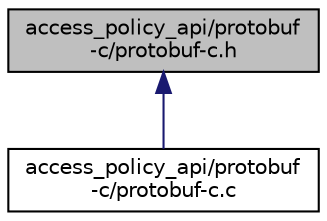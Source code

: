 digraph "access_policy_api/protobuf-c/protobuf-c.h"
{
  edge [fontname="Helvetica",fontsize="10",labelfontname="Helvetica",labelfontsize="10"];
  node [fontname="Helvetica",fontsize="10",shape=record];
  Node1 [label="access_policy_api/protobuf\l-c/protobuf-c.h",height=0.2,width=0.4,color="black", fillcolor="grey75", style="filled", fontcolor="black"];
  Node1 -> Node2 [dir="back",color="midnightblue",fontsize="10",style="solid",fontname="Helvetica"];
  Node2 [label="access_policy_api/protobuf\l-c/protobuf-c.c",height=0.2,width=0.4,color="black", fillcolor="white", style="filled",URL="$protobuf-c_8c.html"];
}
